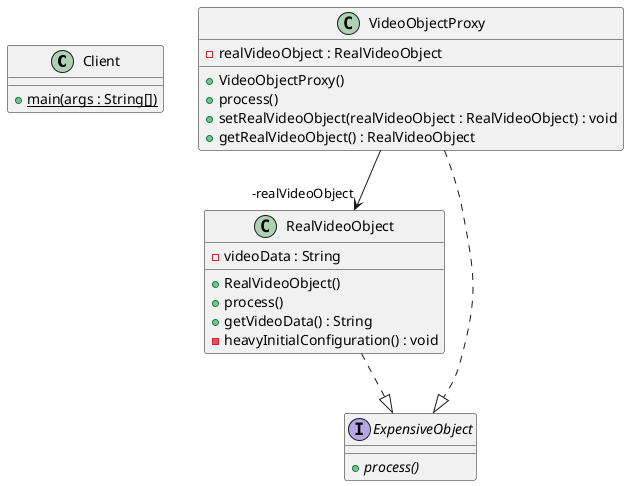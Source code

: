 @startuml
class Client {
    + main(args : String[]) {static}
}

class RealVideoObject {
    - videoData : String
    + RealVideoObject()
    + process()
    + getVideoData() : String
    - heavyInitialConfiguration() : void
}

interface ExpensiveObject {
    + process() {abstract}
}

class VideoObjectProxy {
    - realVideoObject : RealVideoObject
    + VideoObjectProxy()
    + process()
    + setRealVideoObject(realVideoObject : RealVideoObject) : void
    + getRealVideoObject() : RealVideoObject
}

VideoObjectProxy -->  "-realVideoObject" RealVideoObject
RealVideoObject ..|> ExpensiveObject
VideoObjectProxy ..|> ExpensiveObject
@enduml
